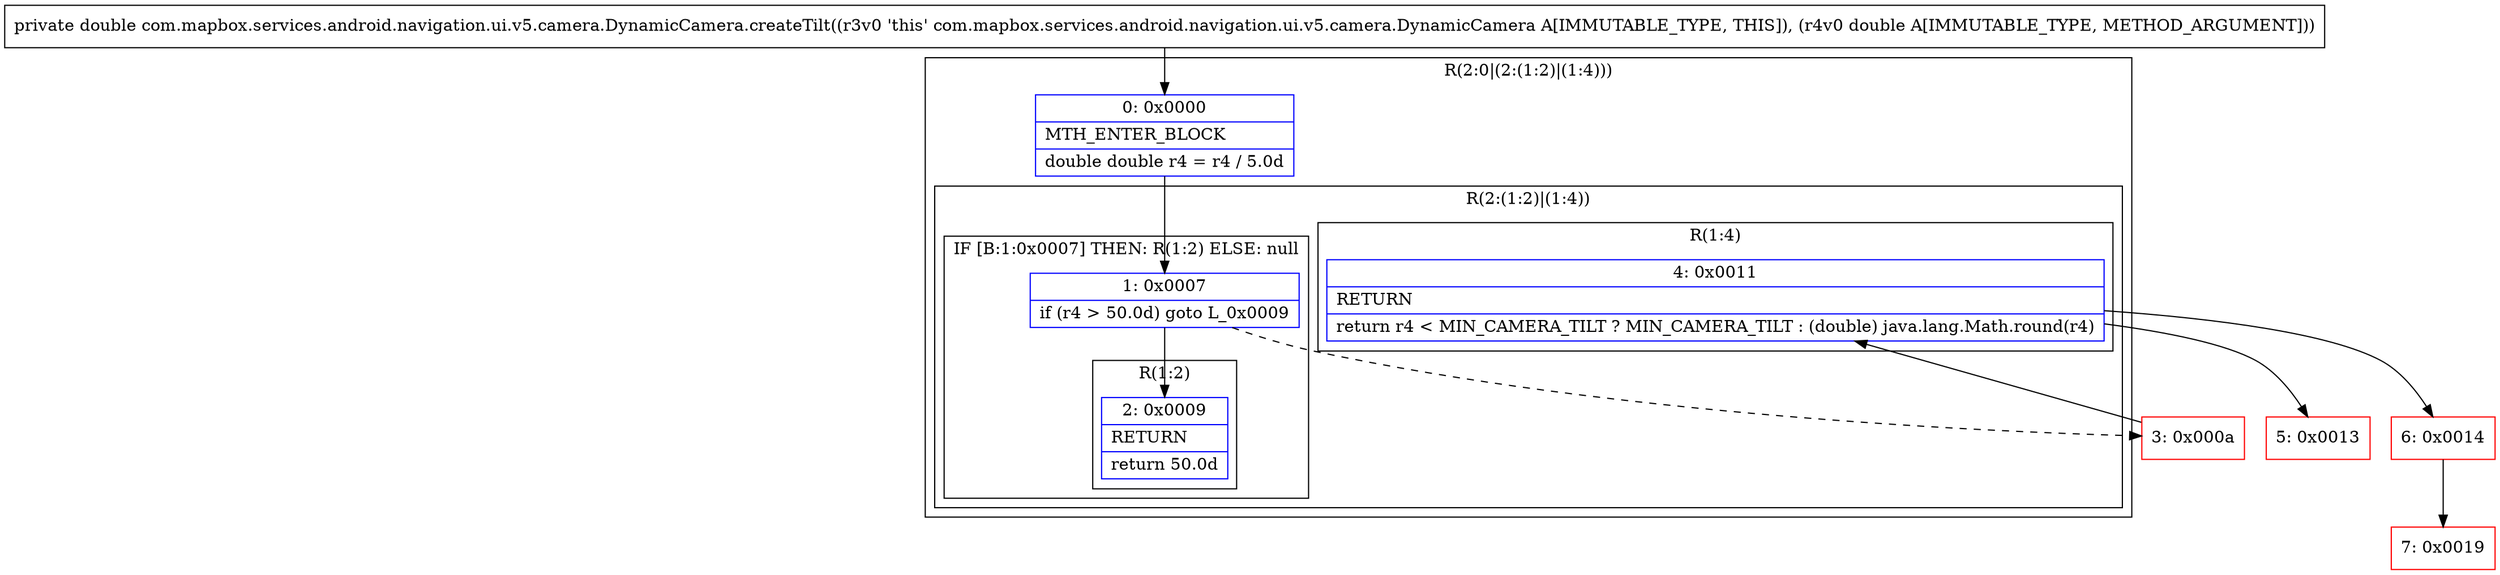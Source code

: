 digraph "CFG forcom.mapbox.services.android.navigation.ui.v5.camera.DynamicCamera.createTilt(D)D" {
subgraph cluster_Region_565779490 {
label = "R(2:0|(2:(1:2)|(1:4)))";
node [shape=record,color=blue];
Node_0 [shape=record,label="{0\:\ 0x0000|MTH_ENTER_BLOCK\l|double double r4 = r4 \/ 5.0d\l}"];
subgraph cluster_Region_768848459 {
label = "R(2:(1:2)|(1:4))";
node [shape=record,color=blue];
subgraph cluster_IfRegion_967427210 {
label = "IF [B:1:0x0007] THEN: R(1:2) ELSE: null";
node [shape=record,color=blue];
Node_1 [shape=record,label="{1\:\ 0x0007|if (r4 \> 50.0d) goto L_0x0009\l}"];
subgraph cluster_Region_144067546 {
label = "R(1:2)";
node [shape=record,color=blue];
Node_2 [shape=record,label="{2\:\ 0x0009|RETURN\l|return 50.0d\l}"];
}
}
subgraph cluster_Region_1011120243 {
label = "R(1:4)";
node [shape=record,color=blue];
Node_4 [shape=record,label="{4\:\ 0x0011|RETURN\l|return r4 \< MIN_CAMERA_TILT ? MIN_CAMERA_TILT : (double) java.lang.Math.round(r4)\l}"];
}
}
}
Node_3 [shape=record,color=red,label="{3\:\ 0x000a}"];
Node_5 [shape=record,color=red,label="{5\:\ 0x0013}"];
Node_6 [shape=record,color=red,label="{6\:\ 0x0014}"];
Node_7 [shape=record,color=red,label="{7\:\ 0x0019}"];
MethodNode[shape=record,label="{private double com.mapbox.services.android.navigation.ui.v5.camera.DynamicCamera.createTilt((r3v0 'this' com.mapbox.services.android.navigation.ui.v5.camera.DynamicCamera A[IMMUTABLE_TYPE, THIS]), (r4v0 double A[IMMUTABLE_TYPE, METHOD_ARGUMENT])) }"];
MethodNode -> Node_0;
Node_0 -> Node_1;
Node_1 -> Node_2;
Node_1 -> Node_3[style=dashed];
Node_4 -> Node_5;
Node_4 -> Node_6;
Node_3 -> Node_4;
Node_6 -> Node_7;
}


